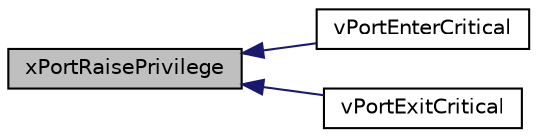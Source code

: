digraph "xPortRaisePrivilege"
{
  edge [fontname="Helvetica",fontsize="10",labelfontname="Helvetica",labelfontsize="10"];
  node [fontname="Helvetica",fontsize="10",shape=record];
  rankdir="LR";
  Node19 [label="xPortRaisePrivilege",height=0.2,width=0.4,color="black", fillcolor="grey75", style="filled", fontcolor="black"];
  Node19 -> Node20 [dir="back",color="midnightblue",fontsize="10",style="solid",fontname="Helvetica"];
  Node20 [label="vPortEnterCritical",height=0.2,width=0.4,color="black", fillcolor="white", style="filled",URL="$_a_r_m___c_m3___m_p_u_2port_8c.html#a2ed3554a3de09a3bd09d396ee081ab69"];
  Node19 -> Node21 [dir="back",color="midnightblue",fontsize="10",style="solid",fontname="Helvetica"];
  Node21 [label="vPortExitCritical",height=0.2,width=0.4,color="black", fillcolor="white", style="filled",URL="$_a_r_m___c_m3___m_p_u_2port_8c.html#aed20ada05b957181a0de042802a82a5b"];
}
